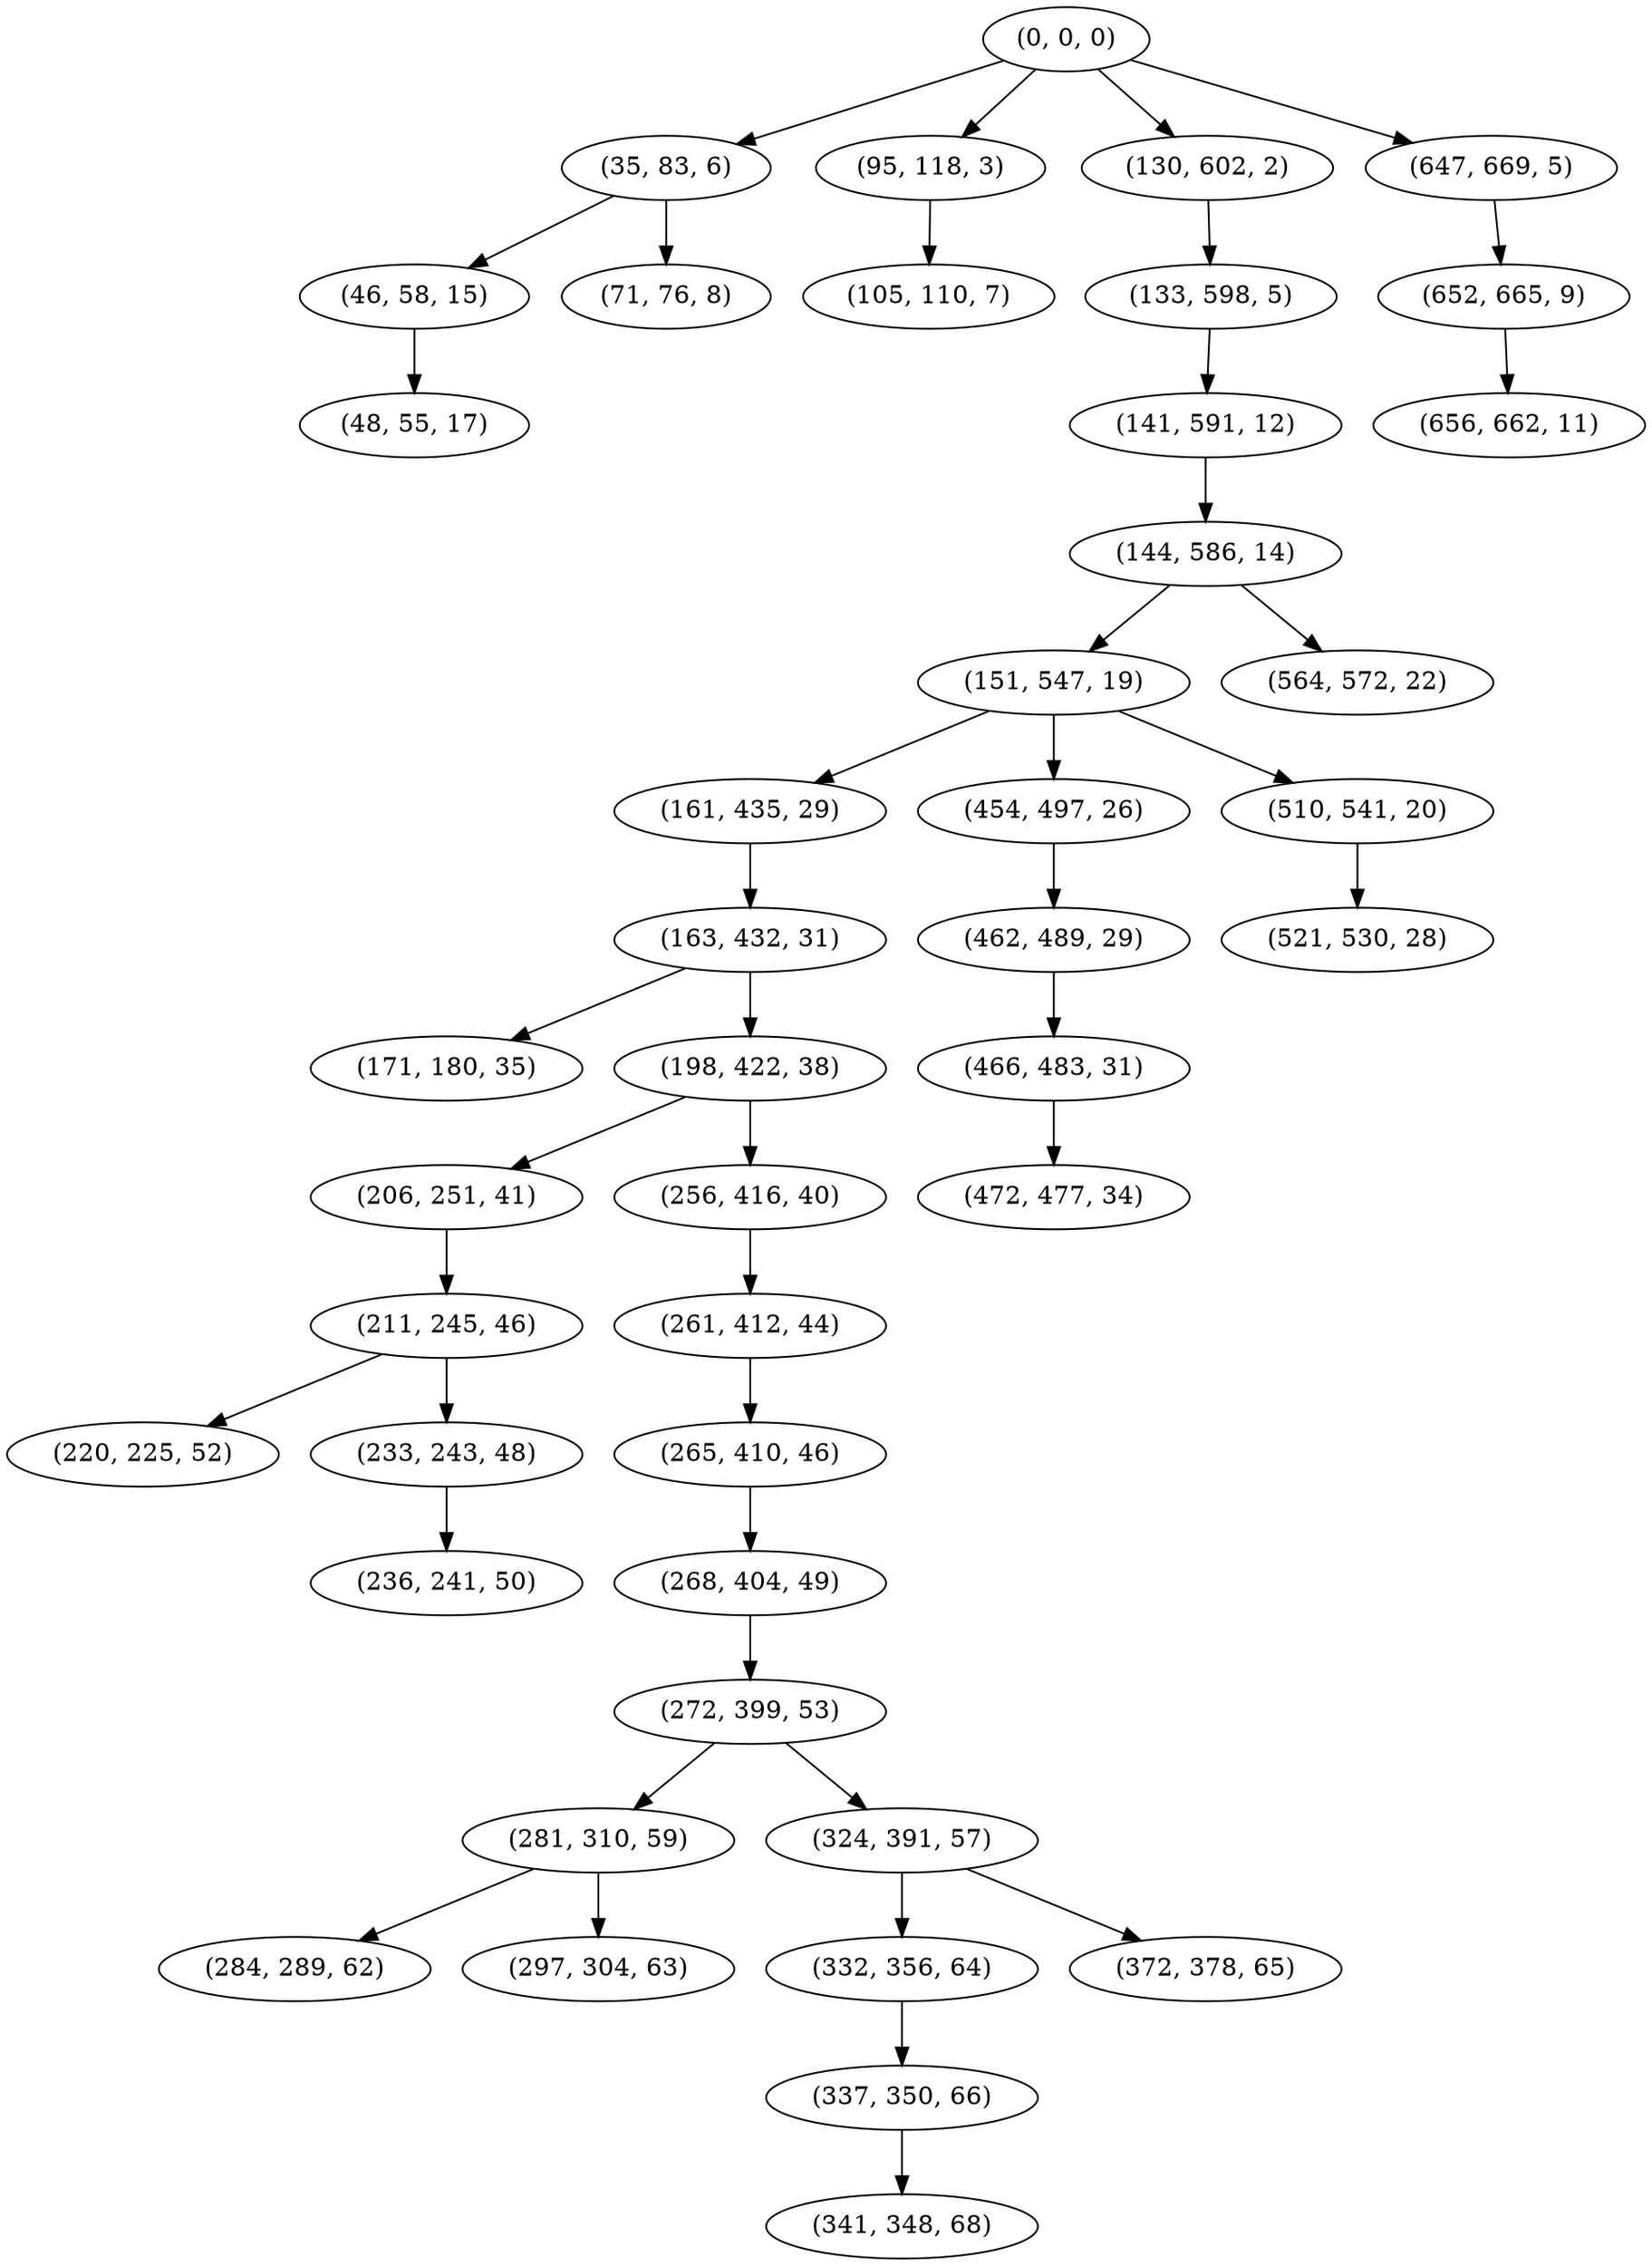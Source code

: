 digraph tree {
    "(0, 0, 0)";
    "(35, 83, 6)";
    "(46, 58, 15)";
    "(48, 55, 17)";
    "(71, 76, 8)";
    "(95, 118, 3)";
    "(105, 110, 7)";
    "(130, 602, 2)";
    "(133, 598, 5)";
    "(141, 591, 12)";
    "(144, 586, 14)";
    "(151, 547, 19)";
    "(161, 435, 29)";
    "(163, 432, 31)";
    "(171, 180, 35)";
    "(198, 422, 38)";
    "(206, 251, 41)";
    "(211, 245, 46)";
    "(220, 225, 52)";
    "(233, 243, 48)";
    "(236, 241, 50)";
    "(256, 416, 40)";
    "(261, 412, 44)";
    "(265, 410, 46)";
    "(268, 404, 49)";
    "(272, 399, 53)";
    "(281, 310, 59)";
    "(284, 289, 62)";
    "(297, 304, 63)";
    "(324, 391, 57)";
    "(332, 356, 64)";
    "(337, 350, 66)";
    "(341, 348, 68)";
    "(372, 378, 65)";
    "(454, 497, 26)";
    "(462, 489, 29)";
    "(466, 483, 31)";
    "(472, 477, 34)";
    "(510, 541, 20)";
    "(521, 530, 28)";
    "(564, 572, 22)";
    "(647, 669, 5)";
    "(652, 665, 9)";
    "(656, 662, 11)";
    "(0, 0, 0)" -> "(35, 83, 6)";
    "(0, 0, 0)" -> "(95, 118, 3)";
    "(0, 0, 0)" -> "(130, 602, 2)";
    "(0, 0, 0)" -> "(647, 669, 5)";
    "(35, 83, 6)" -> "(46, 58, 15)";
    "(35, 83, 6)" -> "(71, 76, 8)";
    "(46, 58, 15)" -> "(48, 55, 17)";
    "(95, 118, 3)" -> "(105, 110, 7)";
    "(130, 602, 2)" -> "(133, 598, 5)";
    "(133, 598, 5)" -> "(141, 591, 12)";
    "(141, 591, 12)" -> "(144, 586, 14)";
    "(144, 586, 14)" -> "(151, 547, 19)";
    "(144, 586, 14)" -> "(564, 572, 22)";
    "(151, 547, 19)" -> "(161, 435, 29)";
    "(151, 547, 19)" -> "(454, 497, 26)";
    "(151, 547, 19)" -> "(510, 541, 20)";
    "(161, 435, 29)" -> "(163, 432, 31)";
    "(163, 432, 31)" -> "(171, 180, 35)";
    "(163, 432, 31)" -> "(198, 422, 38)";
    "(198, 422, 38)" -> "(206, 251, 41)";
    "(198, 422, 38)" -> "(256, 416, 40)";
    "(206, 251, 41)" -> "(211, 245, 46)";
    "(211, 245, 46)" -> "(220, 225, 52)";
    "(211, 245, 46)" -> "(233, 243, 48)";
    "(233, 243, 48)" -> "(236, 241, 50)";
    "(256, 416, 40)" -> "(261, 412, 44)";
    "(261, 412, 44)" -> "(265, 410, 46)";
    "(265, 410, 46)" -> "(268, 404, 49)";
    "(268, 404, 49)" -> "(272, 399, 53)";
    "(272, 399, 53)" -> "(281, 310, 59)";
    "(272, 399, 53)" -> "(324, 391, 57)";
    "(281, 310, 59)" -> "(284, 289, 62)";
    "(281, 310, 59)" -> "(297, 304, 63)";
    "(324, 391, 57)" -> "(332, 356, 64)";
    "(324, 391, 57)" -> "(372, 378, 65)";
    "(332, 356, 64)" -> "(337, 350, 66)";
    "(337, 350, 66)" -> "(341, 348, 68)";
    "(454, 497, 26)" -> "(462, 489, 29)";
    "(462, 489, 29)" -> "(466, 483, 31)";
    "(466, 483, 31)" -> "(472, 477, 34)";
    "(510, 541, 20)" -> "(521, 530, 28)";
    "(647, 669, 5)" -> "(652, 665, 9)";
    "(652, 665, 9)" -> "(656, 662, 11)";
}
